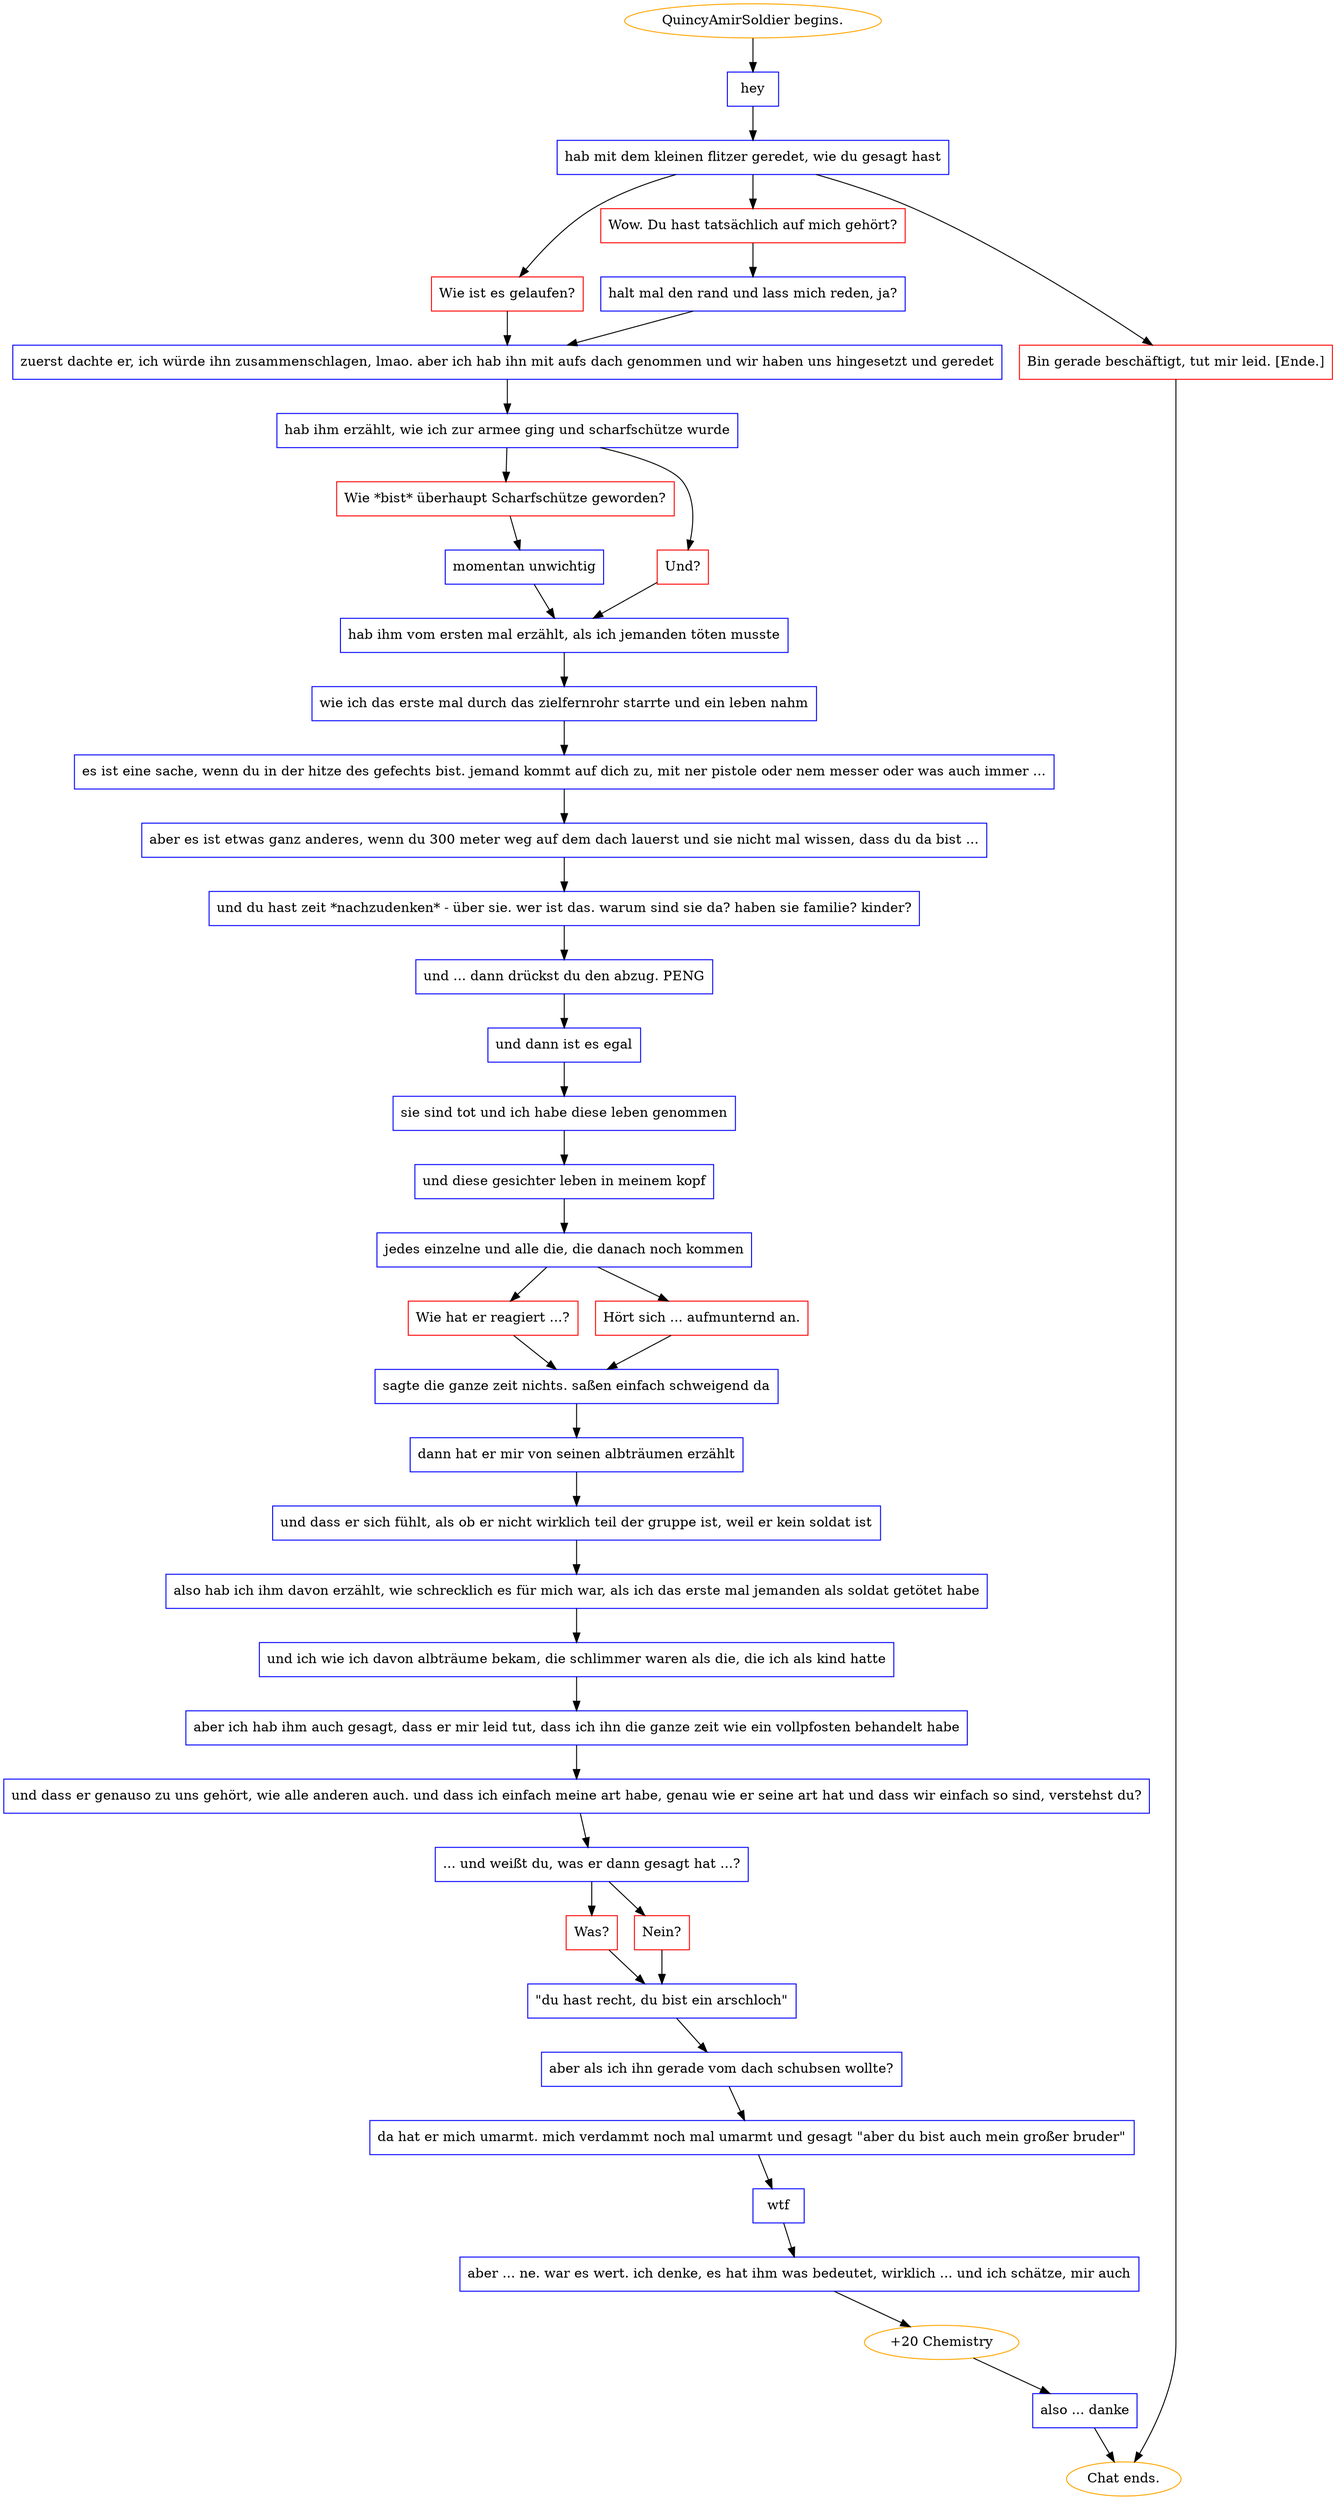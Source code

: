 digraph {
	"QuincyAmirSoldier begins." [color=orange];
		"QuincyAmirSoldier begins." -> j463568145;
	j463568145 [label="hey",shape=box,color=blue];
		j463568145 -> j394725519;
	j394725519 [label="hab mit dem kleinen flitzer geredet, wie du gesagt hast",shape=box,color=blue];
		j394725519 -> j1128573235;
		j394725519 -> j2279380244;
		j394725519 -> j447624659;
	j1128573235 [label="Wie ist es gelaufen?",shape=box,color=red];
		j1128573235 -> j976552551;
	j2279380244 [label="Wow. Du hast tatsächlich auf mich gehört?",shape=box,color=red];
		j2279380244 -> j3481268740;
	j447624659 [label="Bin gerade beschäftigt, tut mir leid. [Ende.]",shape=box,color=red];
		j447624659 -> "Chat ends.";
	j976552551 [label="zuerst dachte er, ich würde ihn zusammenschlagen, lmao. aber ich hab ihn mit aufs dach genommen und wir haben uns hingesetzt und geredet",shape=box,color=blue];
		j976552551 -> j3193681079;
	j3481268740 [label="halt mal den rand und lass mich reden, ja?",shape=box,color=blue];
		j3481268740 -> j976552551;
	"Chat ends." [color=orange];
	j3193681079 [label="hab ihm erzählt, wie ich zur armee ging und scharfschütze wurde",shape=box,color=blue];
		j3193681079 -> j3409073680;
		j3193681079 -> j1636264213;
	j3409073680 [label="Wie *bist* überhaupt Scharfschütze geworden?",shape=box,color=red];
		j3409073680 -> j1208310682;
	j1636264213 [label="Und?",shape=box,color=red];
		j1636264213 -> j388410167;
	j1208310682 [label="momentan unwichtig",shape=box,color=blue];
		j1208310682 -> j388410167;
	j388410167 [label="hab ihm vom ersten mal erzählt, als ich jemanden töten musste",shape=box,color=blue];
		j388410167 -> j67133228;
	j67133228 [label="wie ich das erste mal durch das zielfernrohr starrte und ein leben nahm",shape=box,color=blue];
		j67133228 -> j2098082318;
	j2098082318 [label="es ist eine sache, wenn du in der hitze des gefechts bist. jemand kommt auf dich zu, mit ner pistole oder nem messer oder was auch immer ...",shape=box,color=blue];
		j2098082318 -> j4154798865;
	j4154798865 [label="aber es ist etwas ganz anderes, wenn du 300 meter weg auf dem dach lauerst und sie nicht mal wissen, dass du da bist ...",shape=box,color=blue];
		j4154798865 -> j546831174;
	j546831174 [label="und du hast zeit *nachzudenken* - über sie. wer ist das. warum sind sie da? haben sie familie? kinder?",shape=box,color=blue];
		j546831174 -> j1065305024;
	j1065305024 [label="und ... dann drückst du den abzug. PENG",shape=box,color=blue];
		j1065305024 -> j4017760061;
	j4017760061 [label="und dann ist es egal",shape=box,color=blue];
		j4017760061 -> j3224249443;
	j3224249443 [label="sie sind tot und ich habe diese leben genommen",shape=box,color=blue];
		j3224249443 -> j1769857017;
	j1769857017 [label="und diese gesichter leben in meinem kopf",shape=box,color=blue];
		j1769857017 -> j2026462504;
	j2026462504 [label="jedes einzelne und alle die, die danach noch kommen",shape=box,color=blue];
		j2026462504 -> j1302471433;
		j2026462504 -> j3109401974;
	j1302471433 [label="Wie hat er reagiert ...?",shape=box,color=red];
		j1302471433 -> j4245279117;
	j3109401974 [label="Hört sich ... aufmunternd an.",shape=box,color=red];
		j3109401974 -> j4245279117;
	j4245279117 [label="sagte die ganze zeit nichts. saßen einfach schweigend da",shape=box,color=blue];
		j4245279117 -> j2619434469;
	j2619434469 [label="dann hat er mir von seinen albträumen erzählt",shape=box,color=blue];
		j2619434469 -> j2359746979;
	j2359746979 [label="und dass er sich fühlt, als ob er nicht wirklich teil der gruppe ist, weil er kein soldat ist",shape=box,color=blue];
		j2359746979 -> j2482068712;
	j2482068712 [label="also hab ich ihm davon erzählt, wie schrecklich es für mich war, als ich das erste mal jemanden als soldat getötet habe",shape=box,color=blue];
		j2482068712 -> j900194445;
	j900194445 [label="und ich wie ich davon albträume bekam, die schlimmer waren als die, die ich als kind hatte",shape=box,color=blue];
		j900194445 -> j848077035;
	j848077035 [label="aber ich hab ihm auch gesagt, dass er mir leid tut, dass ich ihn die ganze zeit wie ein vollpfosten behandelt habe",shape=box,color=blue];
		j848077035 -> j4119342894;
	j4119342894 [label="und dass er genauso zu uns gehört, wie alle anderen auch. und dass ich einfach meine art habe, genau wie er seine art hat und dass wir einfach so sind, verstehst du?",shape=box,color=blue];
		j4119342894 -> j866183126;
	j866183126 [label="... und weißt du, was er dann gesagt hat ...?",shape=box,color=blue];
		j866183126 -> j3328864891;
		j866183126 -> j3596009971;
	j3328864891 [label="Was?",shape=box,color=red];
		j3328864891 -> j3230111085;
	j3596009971 [label="Nein?",shape=box,color=red];
		j3596009971 -> j3230111085;
	j3230111085 [label="\"du hast recht, du bist ein arschloch\"",shape=box,color=blue];
		j3230111085 -> j2456395157;
	j2456395157 [label="aber als ich ihn gerade vom dach schubsen wollte?",shape=box,color=blue];
		j2456395157 -> j2115396084;
	j2115396084 [label="da hat er mich umarmt. mich verdammt noch mal umarmt und gesagt \"aber du bist auch mein großer bruder\"",shape=box,color=blue];
		j2115396084 -> j1241550994;
	j1241550994 [label="wtf",shape=box,color=blue];
		j1241550994 -> j1721056746;
	j1721056746 [label="aber ... ne. war es wert. ich denke, es hat ihm was bedeutet, wirklich ... und ich schätze, mir auch",shape=box,color=blue];
		j1721056746 -> j2357232313;
	j2357232313 [label="+20 Chemistry",color=orange];
		j2357232313 -> j3658385688;
	j3658385688 [label="also ... danke",shape=box,color=blue];
		j3658385688 -> "Chat ends.";
}